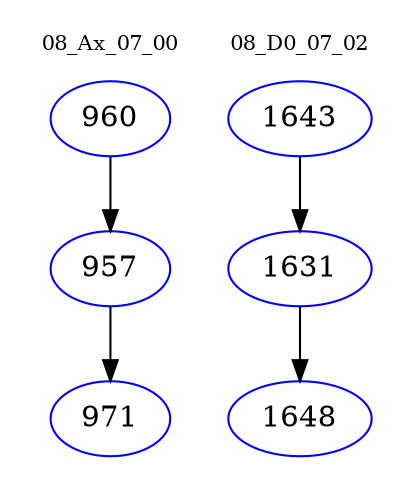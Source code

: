 digraph{
subgraph cluster_0 {
color = white
label = "08_Ax_07_00";
fontsize=10;
T0_960 [label="960", color="blue"]
T0_960 -> T0_957 [color="black"]
T0_957 [label="957", color="blue"]
T0_957 -> T0_971 [color="black"]
T0_971 [label="971", color="blue"]
}
subgraph cluster_1 {
color = white
label = "08_D0_07_02";
fontsize=10;
T1_1643 [label="1643", color="blue"]
T1_1643 -> T1_1631 [color="black"]
T1_1631 [label="1631", color="blue"]
T1_1631 -> T1_1648 [color="black"]
T1_1648 [label="1648", color="blue"]
}
}
